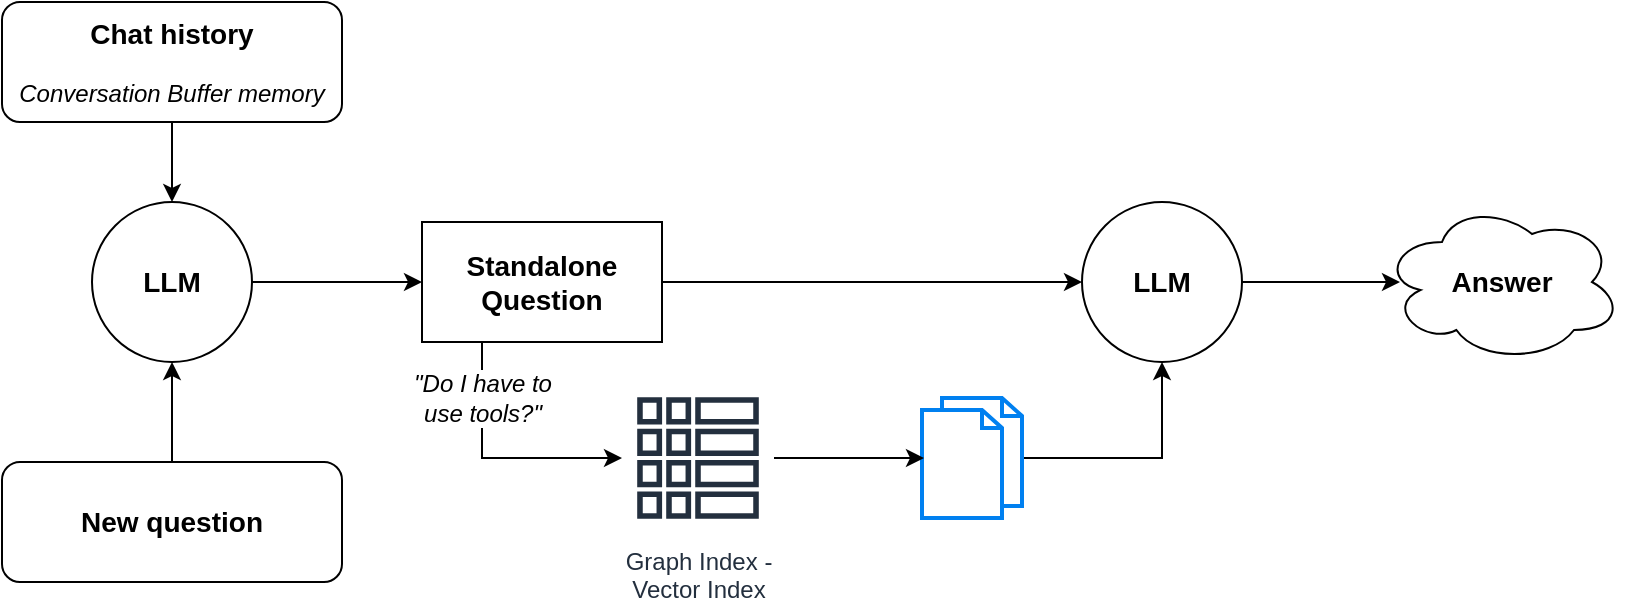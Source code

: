 <mxfile version="21.2.3" type="device">
  <diagram name="1 oldal" id="lw7hawBMwwC0mgtfG2iS">
    <mxGraphModel dx="1377" dy="756" grid="1" gridSize="10" guides="1" tooltips="1" connect="1" arrows="1" fold="1" page="1" pageScale="1" pageWidth="1169" pageHeight="827" math="0" shadow="0">
      <root>
        <mxCell id="0" />
        <mxCell id="1" parent="0" />
        <mxCell id="EKVrzhkI9Fu3TjrsduTn-1" value="&lt;b style=&quot;font-size: 14px;&quot;&gt;Chat history&lt;br&gt;&lt;/b&gt;&lt;br&gt;&lt;i&gt;Conversation Buffer memory&lt;/i&gt;" style="rounded=1;whiteSpace=wrap;html=1;" vertex="1" parent="1">
          <mxGeometry x="110" y="210" width="170" height="60" as="geometry" />
        </mxCell>
        <mxCell id="EKVrzhkI9Fu3TjrsduTn-2" value="&lt;font style=&quot;font-size: 14px;&quot;&gt;&lt;b&gt;LLM&lt;/b&gt;&lt;/font&gt;" style="ellipse;whiteSpace=wrap;html=1;aspect=fixed;" vertex="1" parent="1">
          <mxGeometry x="155" y="310" width="80" height="80" as="geometry" />
        </mxCell>
        <mxCell id="EKVrzhkI9Fu3TjrsduTn-3" value="&lt;span style=&quot;font-size: 14px;&quot;&gt;&lt;b&gt;New question&lt;/b&gt;&lt;/span&gt;" style="rounded=1;whiteSpace=wrap;html=1;" vertex="1" parent="1">
          <mxGeometry x="110" y="440" width="170" height="60" as="geometry" />
        </mxCell>
        <mxCell id="EKVrzhkI9Fu3TjrsduTn-4" value="" style="endArrow=classic;html=1;rounded=0;exitX=0.5;exitY=1;exitDx=0;exitDy=0;entryX=0.5;entryY=0;entryDx=0;entryDy=0;" edge="1" parent="1" source="EKVrzhkI9Fu3TjrsduTn-1" target="EKVrzhkI9Fu3TjrsduTn-2">
          <mxGeometry width="50" height="50" relative="1" as="geometry">
            <mxPoint x="560" y="410" as="sourcePoint" />
            <mxPoint x="610" y="360" as="targetPoint" />
          </mxGeometry>
        </mxCell>
        <mxCell id="EKVrzhkI9Fu3TjrsduTn-5" value="" style="endArrow=classic;html=1;rounded=0;exitX=0.5;exitY=0;exitDx=0;exitDy=0;entryX=0.5;entryY=1;entryDx=0;entryDy=0;" edge="1" parent="1" source="EKVrzhkI9Fu3TjrsduTn-3" target="EKVrzhkI9Fu3TjrsduTn-2">
          <mxGeometry width="50" height="50" relative="1" as="geometry">
            <mxPoint x="560" y="410" as="sourcePoint" />
            <mxPoint x="610" y="360" as="targetPoint" />
          </mxGeometry>
        </mxCell>
        <mxCell id="EKVrzhkI9Fu3TjrsduTn-7" value="&lt;font style=&quot;font-size: 14px;&quot;&gt;&lt;b&gt;Standalone &lt;br&gt;Question&lt;/b&gt;&lt;/font&gt;" style="rounded=0;whiteSpace=wrap;html=1;" vertex="1" parent="1">
          <mxGeometry x="320" y="320" width="120" height="60" as="geometry" />
        </mxCell>
        <mxCell id="EKVrzhkI9Fu3TjrsduTn-8" value="" style="endArrow=classic;html=1;rounded=0;exitX=1;exitY=0.5;exitDx=0;exitDy=0;entryX=0;entryY=0.5;entryDx=0;entryDy=0;" edge="1" parent="1" source="EKVrzhkI9Fu3TjrsduTn-2" target="EKVrzhkI9Fu3TjrsduTn-7">
          <mxGeometry width="50" height="50" relative="1" as="geometry">
            <mxPoint x="560" y="400" as="sourcePoint" />
            <mxPoint x="610" y="350" as="targetPoint" />
          </mxGeometry>
        </mxCell>
        <mxCell id="EKVrzhkI9Fu3TjrsduTn-9" value="&lt;font style=&quot;font-size: 14px;&quot;&gt;&lt;b&gt;LLM&lt;/b&gt;&lt;/font&gt;" style="ellipse;whiteSpace=wrap;html=1;aspect=fixed;" vertex="1" parent="1">
          <mxGeometry x="650" y="310" width="80" height="80" as="geometry" />
        </mxCell>
        <mxCell id="EKVrzhkI9Fu3TjrsduTn-10" value="" style="endArrow=classic;html=1;rounded=0;exitX=1;exitY=0.5;exitDx=0;exitDy=0;entryX=0;entryY=0.5;entryDx=0;entryDy=0;" edge="1" parent="1" source="EKVrzhkI9Fu3TjrsduTn-7" target="EKVrzhkI9Fu3TjrsduTn-9">
          <mxGeometry width="50" height="50" relative="1" as="geometry">
            <mxPoint x="560" y="400" as="sourcePoint" />
            <mxPoint x="610" y="350" as="targetPoint" />
          </mxGeometry>
        </mxCell>
        <mxCell id="EKVrzhkI9Fu3TjrsduTn-12" value="Graph Index -&lt;br&gt;Vector Index" style="sketch=0;outlineConnect=0;fontColor=#232F3E;gradientColor=none;strokeColor=#232F3E;fillColor=#ffffff;dashed=0;verticalLabelPosition=bottom;verticalAlign=top;align=center;html=1;fontSize=12;fontStyle=0;aspect=fixed;shape=mxgraph.aws4.resourceIcon;resIcon=mxgraph.aws4.global_secondary_index;" vertex="1" parent="1">
          <mxGeometry x="420" y="400" width="76" height="76" as="geometry" />
        </mxCell>
        <mxCell id="EKVrzhkI9Fu3TjrsduTn-13" value="" style="endArrow=classic;html=1;rounded=0;exitX=0.25;exitY=1;exitDx=0;exitDy=0;" edge="1" parent="1" source="EKVrzhkI9Fu3TjrsduTn-7" target="EKVrzhkI9Fu3TjrsduTn-12">
          <mxGeometry width="50" height="50" relative="1" as="geometry">
            <mxPoint x="560" y="400" as="sourcePoint" />
            <mxPoint x="610" y="350" as="targetPoint" />
            <Array as="points">
              <mxPoint x="350" y="438" />
            </Array>
          </mxGeometry>
        </mxCell>
        <mxCell id="EKVrzhkI9Fu3TjrsduTn-14" value="&lt;font style=&quot;font-size: 12px;&quot;&gt;&lt;i&gt;&quot;Do I have to&lt;br&gt;use tools?&quot;&lt;/i&gt;&lt;/font&gt;" style="edgeLabel;html=1;align=center;verticalAlign=middle;resizable=0;points=[];" vertex="1" connectable="0" parent="EKVrzhkI9Fu3TjrsduTn-13">
          <mxGeometry x="0.109" y="-3" relative="1" as="geometry">
            <mxPoint x="-13" y="-33" as="offset" />
          </mxGeometry>
        </mxCell>
        <mxCell id="EKVrzhkI9Fu3TjrsduTn-15" value="" style="html=1;verticalLabelPosition=bottom;align=center;labelBackgroundColor=#ffffff;verticalAlign=top;strokeWidth=2;strokeColor=#0080F0;shadow=0;dashed=0;shape=mxgraph.ios7.icons.documents;" vertex="1" parent="1">
          <mxGeometry x="570" y="408" width="50" height="60" as="geometry" />
        </mxCell>
        <mxCell id="EKVrzhkI9Fu3TjrsduTn-16" value="" style="endArrow=classic;html=1;rounded=0;entryX=0.02;entryY=0.5;entryDx=0;entryDy=0;entryPerimeter=0;" edge="1" parent="1" source="EKVrzhkI9Fu3TjrsduTn-12" target="EKVrzhkI9Fu3TjrsduTn-15">
          <mxGeometry width="50" height="50" relative="1" as="geometry">
            <mxPoint x="560" y="390" as="sourcePoint" />
            <mxPoint x="610" y="340" as="targetPoint" />
          </mxGeometry>
        </mxCell>
        <mxCell id="EKVrzhkI9Fu3TjrsduTn-17" value="" style="endArrow=classic;html=1;rounded=0;exitX=1.02;exitY=0.5;exitDx=0;exitDy=0;exitPerimeter=0;entryX=0.5;entryY=1;entryDx=0;entryDy=0;" edge="1" parent="1" source="EKVrzhkI9Fu3TjrsduTn-15" target="EKVrzhkI9Fu3TjrsduTn-9">
          <mxGeometry width="50" height="50" relative="1" as="geometry">
            <mxPoint x="560" y="390" as="sourcePoint" />
            <mxPoint x="610" y="340" as="targetPoint" />
            <Array as="points">
              <mxPoint x="690" y="438" />
            </Array>
          </mxGeometry>
        </mxCell>
        <mxCell id="EKVrzhkI9Fu3TjrsduTn-18" value="&lt;font style=&quot;font-size: 14px;&quot;&gt;&lt;b&gt;Answer&lt;/b&gt;&lt;/font&gt;" style="ellipse;shape=cloud;whiteSpace=wrap;html=1;" vertex="1" parent="1">
          <mxGeometry x="800" y="310" width="120" height="80" as="geometry" />
        </mxCell>
        <mxCell id="EKVrzhkI9Fu3TjrsduTn-19" value="" style="endArrow=classic;html=1;rounded=0;exitX=1;exitY=0.5;exitDx=0;exitDy=0;entryX=0.075;entryY=0.5;entryDx=0;entryDy=0;entryPerimeter=0;" edge="1" parent="1" source="EKVrzhkI9Fu3TjrsduTn-9" target="EKVrzhkI9Fu3TjrsduTn-18">
          <mxGeometry width="50" height="50" relative="1" as="geometry">
            <mxPoint x="560" y="390" as="sourcePoint" />
            <mxPoint x="610" y="340" as="targetPoint" />
          </mxGeometry>
        </mxCell>
      </root>
    </mxGraphModel>
  </diagram>
</mxfile>
